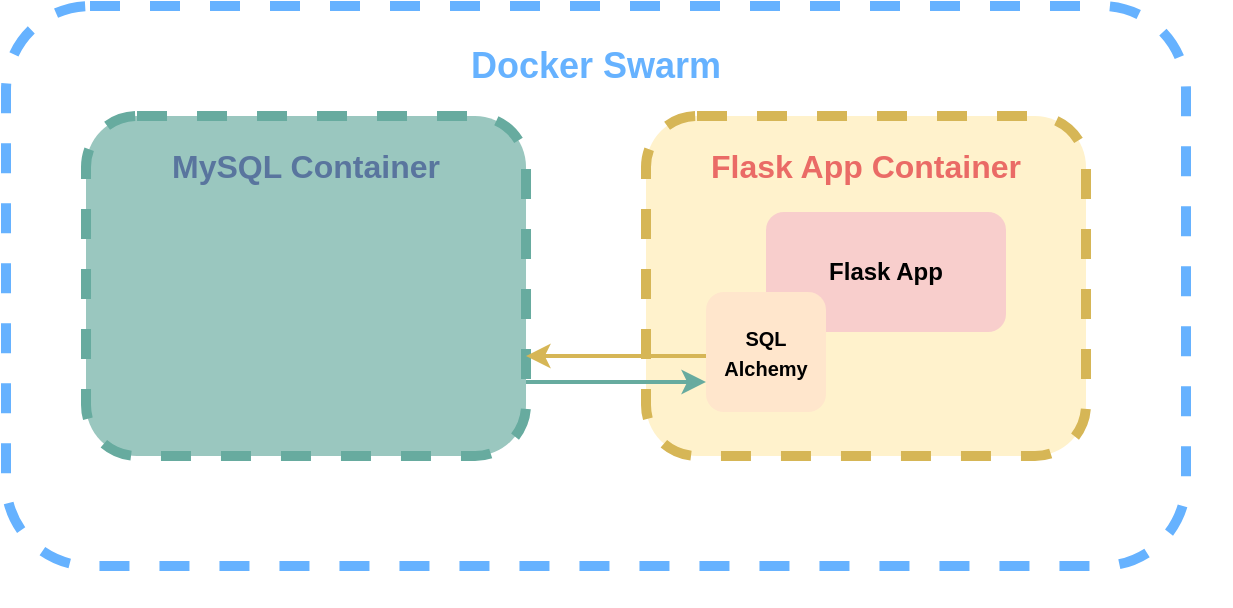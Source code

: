 <mxfile version="17.1.2" type="github">
  <diagram id="UT_zF6Jm0kBMar1aESlK" name="Page-1">
    <mxGraphModel dx="1406" dy="633" grid="1" gridSize="10" guides="1" tooltips="1" connect="1" arrows="1" fold="1" page="1" pageScale="1" pageWidth="827" pageHeight="1169" math="0" shadow="0">
      <root>
        <mxCell id="0" />
        <mxCell id="1" parent="0" />
        <mxCell id="_rDbfUGE9FX2aeMTutwk-12" value="" style="rounded=1;whiteSpace=wrap;html=1;fillColor=#FFFFFF;strokeColor=#66B2FF;dashed=1;strokeWidth=5;" vertex="1" parent="1">
          <mxGeometry x="100" y="285" width="590" height="280" as="geometry" />
        </mxCell>
        <mxCell id="_rDbfUGE9FX2aeMTutwk-3" value="" style="rounded=1;whiteSpace=wrap;html=1;fillColor=#fff2cc;strokeColor=#D6B656;dashed=1;strokeWidth=5;" vertex="1" parent="1">
          <mxGeometry x="420" y="340" width="220" height="170" as="geometry" />
        </mxCell>
        <mxCell id="_rDbfUGE9FX2aeMTutwk-5" value="&lt;b&gt;Flask App&lt;/b&gt;" style="rounded=1;whiteSpace=wrap;html=1;fillColor=#f8cecc;strokeColor=none;" vertex="1" parent="1">
          <mxGeometry x="480" y="388" width="120" height="60" as="geometry" />
        </mxCell>
        <mxCell id="_rDbfUGE9FX2aeMTutwk-4" value="" style="shape=image;verticalLabelPosition=bottom;labelBackgroundColor=default;verticalAlign=top;aspect=fixed;imageAspect=0;image=https://flask-training-courses.uk/images/flask-logo.png;" vertex="1" parent="1">
          <mxGeometry x="579.61" y="418" width="30.39" height="40" as="geometry" />
        </mxCell>
        <mxCell id="_rDbfUGE9FX2aeMTutwk-6" value="&lt;b style=&quot;font-size: 10px&quot;&gt;SQL&lt;br&gt;Alchemy&lt;/b&gt;" style="rounded=1;whiteSpace=wrap;html=1;fillColor=#ffe6cc;strokeColor=none;" vertex="1" parent="1">
          <mxGeometry x="450" y="428" width="60" height="60" as="geometry" />
        </mxCell>
        <mxCell id="_rDbfUGE9FX2aeMTutwk-7" value="" style="shape=image;verticalLabelPosition=bottom;labelBackgroundColor=default;verticalAlign=top;aspect=fixed;imageAspect=0;image=https://hackersandslackers-cdn.storage.googleapis.com/2020/08/sqlalchemy2.png;" vertex="1" parent="1">
          <mxGeometry x="490" y="463" width="40" height="40" as="geometry" />
        </mxCell>
        <mxCell id="_rDbfUGE9FX2aeMTutwk-8" value="" style="rounded=1;whiteSpace=wrap;html=1;fillColor=#9AC7BF;strokeColor=#67AB9F;dashed=1;strokeWidth=5;" vertex="1" parent="1">
          <mxGeometry x="140.005" y="340" width="220" height="170" as="geometry" />
        </mxCell>
        <mxCell id="_rDbfUGE9FX2aeMTutwk-9" value="&lt;font style=&quot;font-size: 16px&quot; color=&quot;#59759e&quot;&gt;&lt;b&gt;MySQL Container&lt;/b&gt;&lt;/font&gt;" style="text;html=1;strokeColor=none;fillColor=none;align=center;verticalAlign=middle;whiteSpace=wrap;rounded=0;dashed=1;fontSize=10;" vertex="1" parent="1">
          <mxGeometry x="165.01" y="350" width="170" height="30" as="geometry" />
        </mxCell>
        <mxCell id="_rDbfUGE9FX2aeMTutwk-10" value="&lt;font style=&quot;font-size: 16px&quot; color=&quot;#ea6b66&quot;&gt;&lt;b&gt;Flask App Container&lt;/b&gt;&lt;/font&gt;" style="text;html=1;strokeColor=none;fillColor=none;align=center;verticalAlign=middle;whiteSpace=wrap;rounded=0;dashed=1;fontSize=10;" vertex="1" parent="1">
          <mxGeometry x="445" y="350" width="170" height="30" as="geometry" />
        </mxCell>
        <mxCell id="_rDbfUGE9FX2aeMTutwk-11" value="" style="shape=image;verticalLabelPosition=bottom;labelBackgroundColor=default;verticalAlign=top;aspect=fixed;imageAspect=0;image=https://www.mysql.com/common/logos/logo-mysql-170x115.png;" vertex="1" parent="1">
          <mxGeometry x="198.24" y="390" width="103.53" height="70" as="geometry" />
        </mxCell>
        <mxCell id="_rDbfUGE9FX2aeMTutwk-13" value="&lt;font size=&quot;1&quot; color=&quot;#66b2ff&quot;&gt;&lt;b style=&quot;font-size: 18px&quot;&gt;Docker Swarm&lt;/b&gt;&lt;/font&gt;" style="text;html=1;strokeColor=none;fillColor=none;align=center;verticalAlign=middle;whiteSpace=wrap;rounded=0;dashed=1;fontSize=10;" vertex="1" parent="1">
          <mxGeometry x="310" y="300" width="170" height="30" as="geometry" />
        </mxCell>
        <mxCell id="_rDbfUGE9FX2aeMTutwk-14" value="" style="shape=image;verticalLabelPosition=bottom;labelBackgroundColor=default;verticalAlign=top;aspect=fixed;imageAspect=0;image=https://raw.githubusercontent.com/docker-library/docs/471fa6e4cb58062ccbf91afc111980f9c7004981/swarm/logo.png;" vertex="1" parent="1">
          <mxGeometry x="640" y="525" width="72.11" height="60" as="geometry" />
        </mxCell>
        <mxCell id="_rDbfUGE9FX2aeMTutwk-15" value="" style="endArrow=classic;html=1;rounded=0;fontSize=18;fontColor=#66B2FF;strokeColor=#D6B656;strokeWidth=2;" edge="1" parent="1">
          <mxGeometry width="50" height="50" relative="1" as="geometry">
            <mxPoint x="450" y="460" as="sourcePoint" />
            <mxPoint x="360" y="460" as="targetPoint" />
          </mxGeometry>
        </mxCell>
        <mxCell id="_rDbfUGE9FX2aeMTutwk-16" value="" style="endArrow=classic;html=1;rounded=0;fontSize=18;fontColor=#66B2FF;strokeWidth=2;strokeColor=#67AB9F;entryX=0;entryY=0.75;entryDx=0;entryDy=0;" edge="1" parent="1" target="_rDbfUGE9FX2aeMTutwk-6">
          <mxGeometry width="50" height="50" relative="1" as="geometry">
            <mxPoint x="360" y="473" as="sourcePoint" />
            <mxPoint x="320" y="380" as="targetPoint" />
          </mxGeometry>
        </mxCell>
      </root>
    </mxGraphModel>
  </diagram>
</mxfile>
